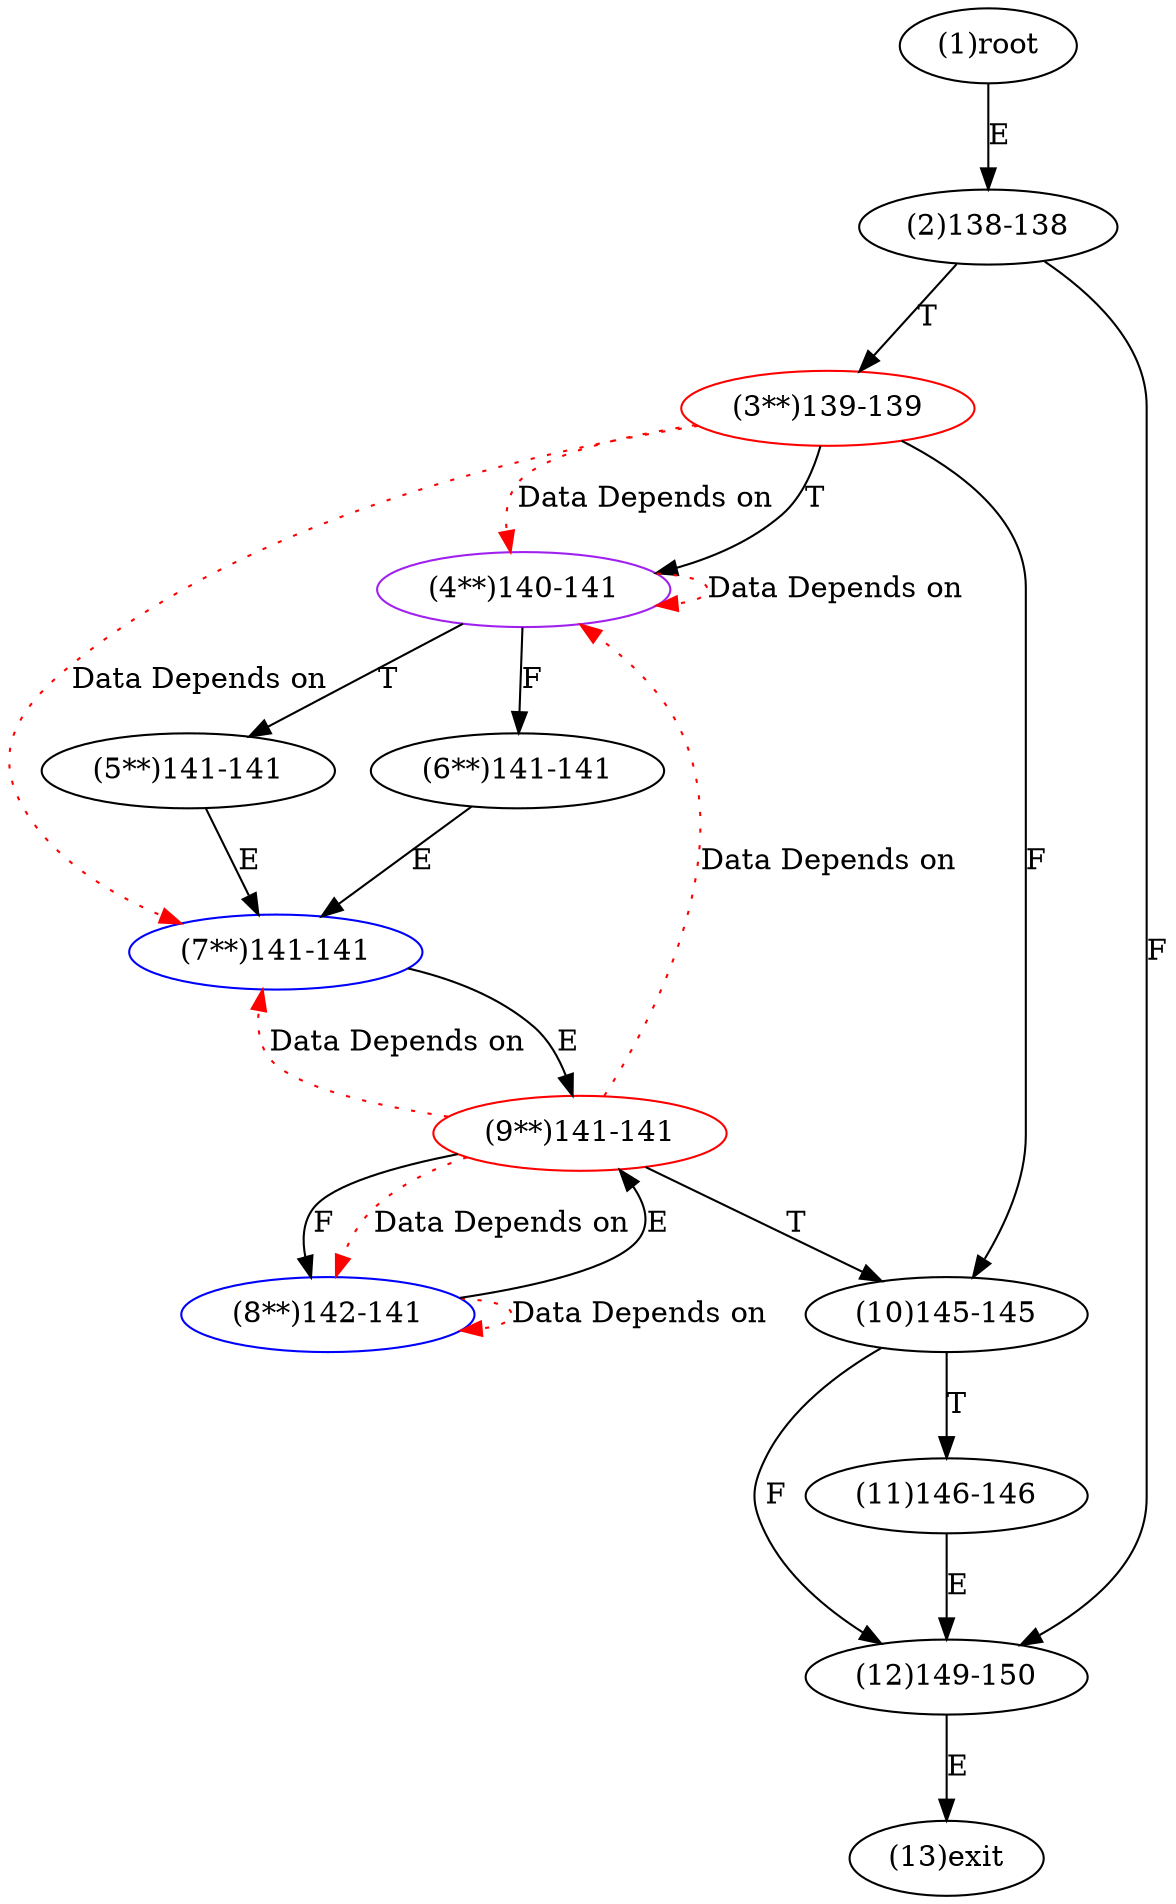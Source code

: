 digraph "" { 
1[ label="(1)root"];
2[ label="(2)138-138"];
3[ label="(3**)139-139",color=red];
4[ label="(4**)140-141",color=purple];
5[ label="(5**)141-141"];
6[ label="(6**)141-141"];
7[ label="(7**)141-141",color=blue];
8[ label="(8**)142-141",color=blue];
9[ label="(9**)141-141",color=red];
10[ label="(10)145-145"];
11[ label="(11)146-146"];
12[ label="(12)149-150"];
13[ label="(13)exit"];
1->2[ label="E"];
2->12[ label="F"];
2->3[ label="T"];
3->10[ label="F"];
3->4[ label="T"];
4->6[ label="F"];
4->5[ label="T"];
5->7[ label="E"];
6->7[ label="E"];
7->9[ label="E"];
8->9[ label="E"];
9->8[ label="F"];
9->10[ label="T"];
10->12[ label="F"];
10->11[ label="T"];
11->12[ label="E"];
12->13[ label="E"];
3->7[ color="red" label="Data Depends on" style = dotted ];
3->4[ color="red" label="Data Depends on" style = dotted ];
4->4[ color="red" label="Data Depends on" style = dotted ];
8->8[ color="red" label="Data Depends on" style = dotted ];
9->8[ color="red" label="Data Depends on" style = dotted ];
9->4[ color="red" label="Data Depends on" style = dotted ];
9->7[ color="red" label="Data Depends on" style = dotted ];
}